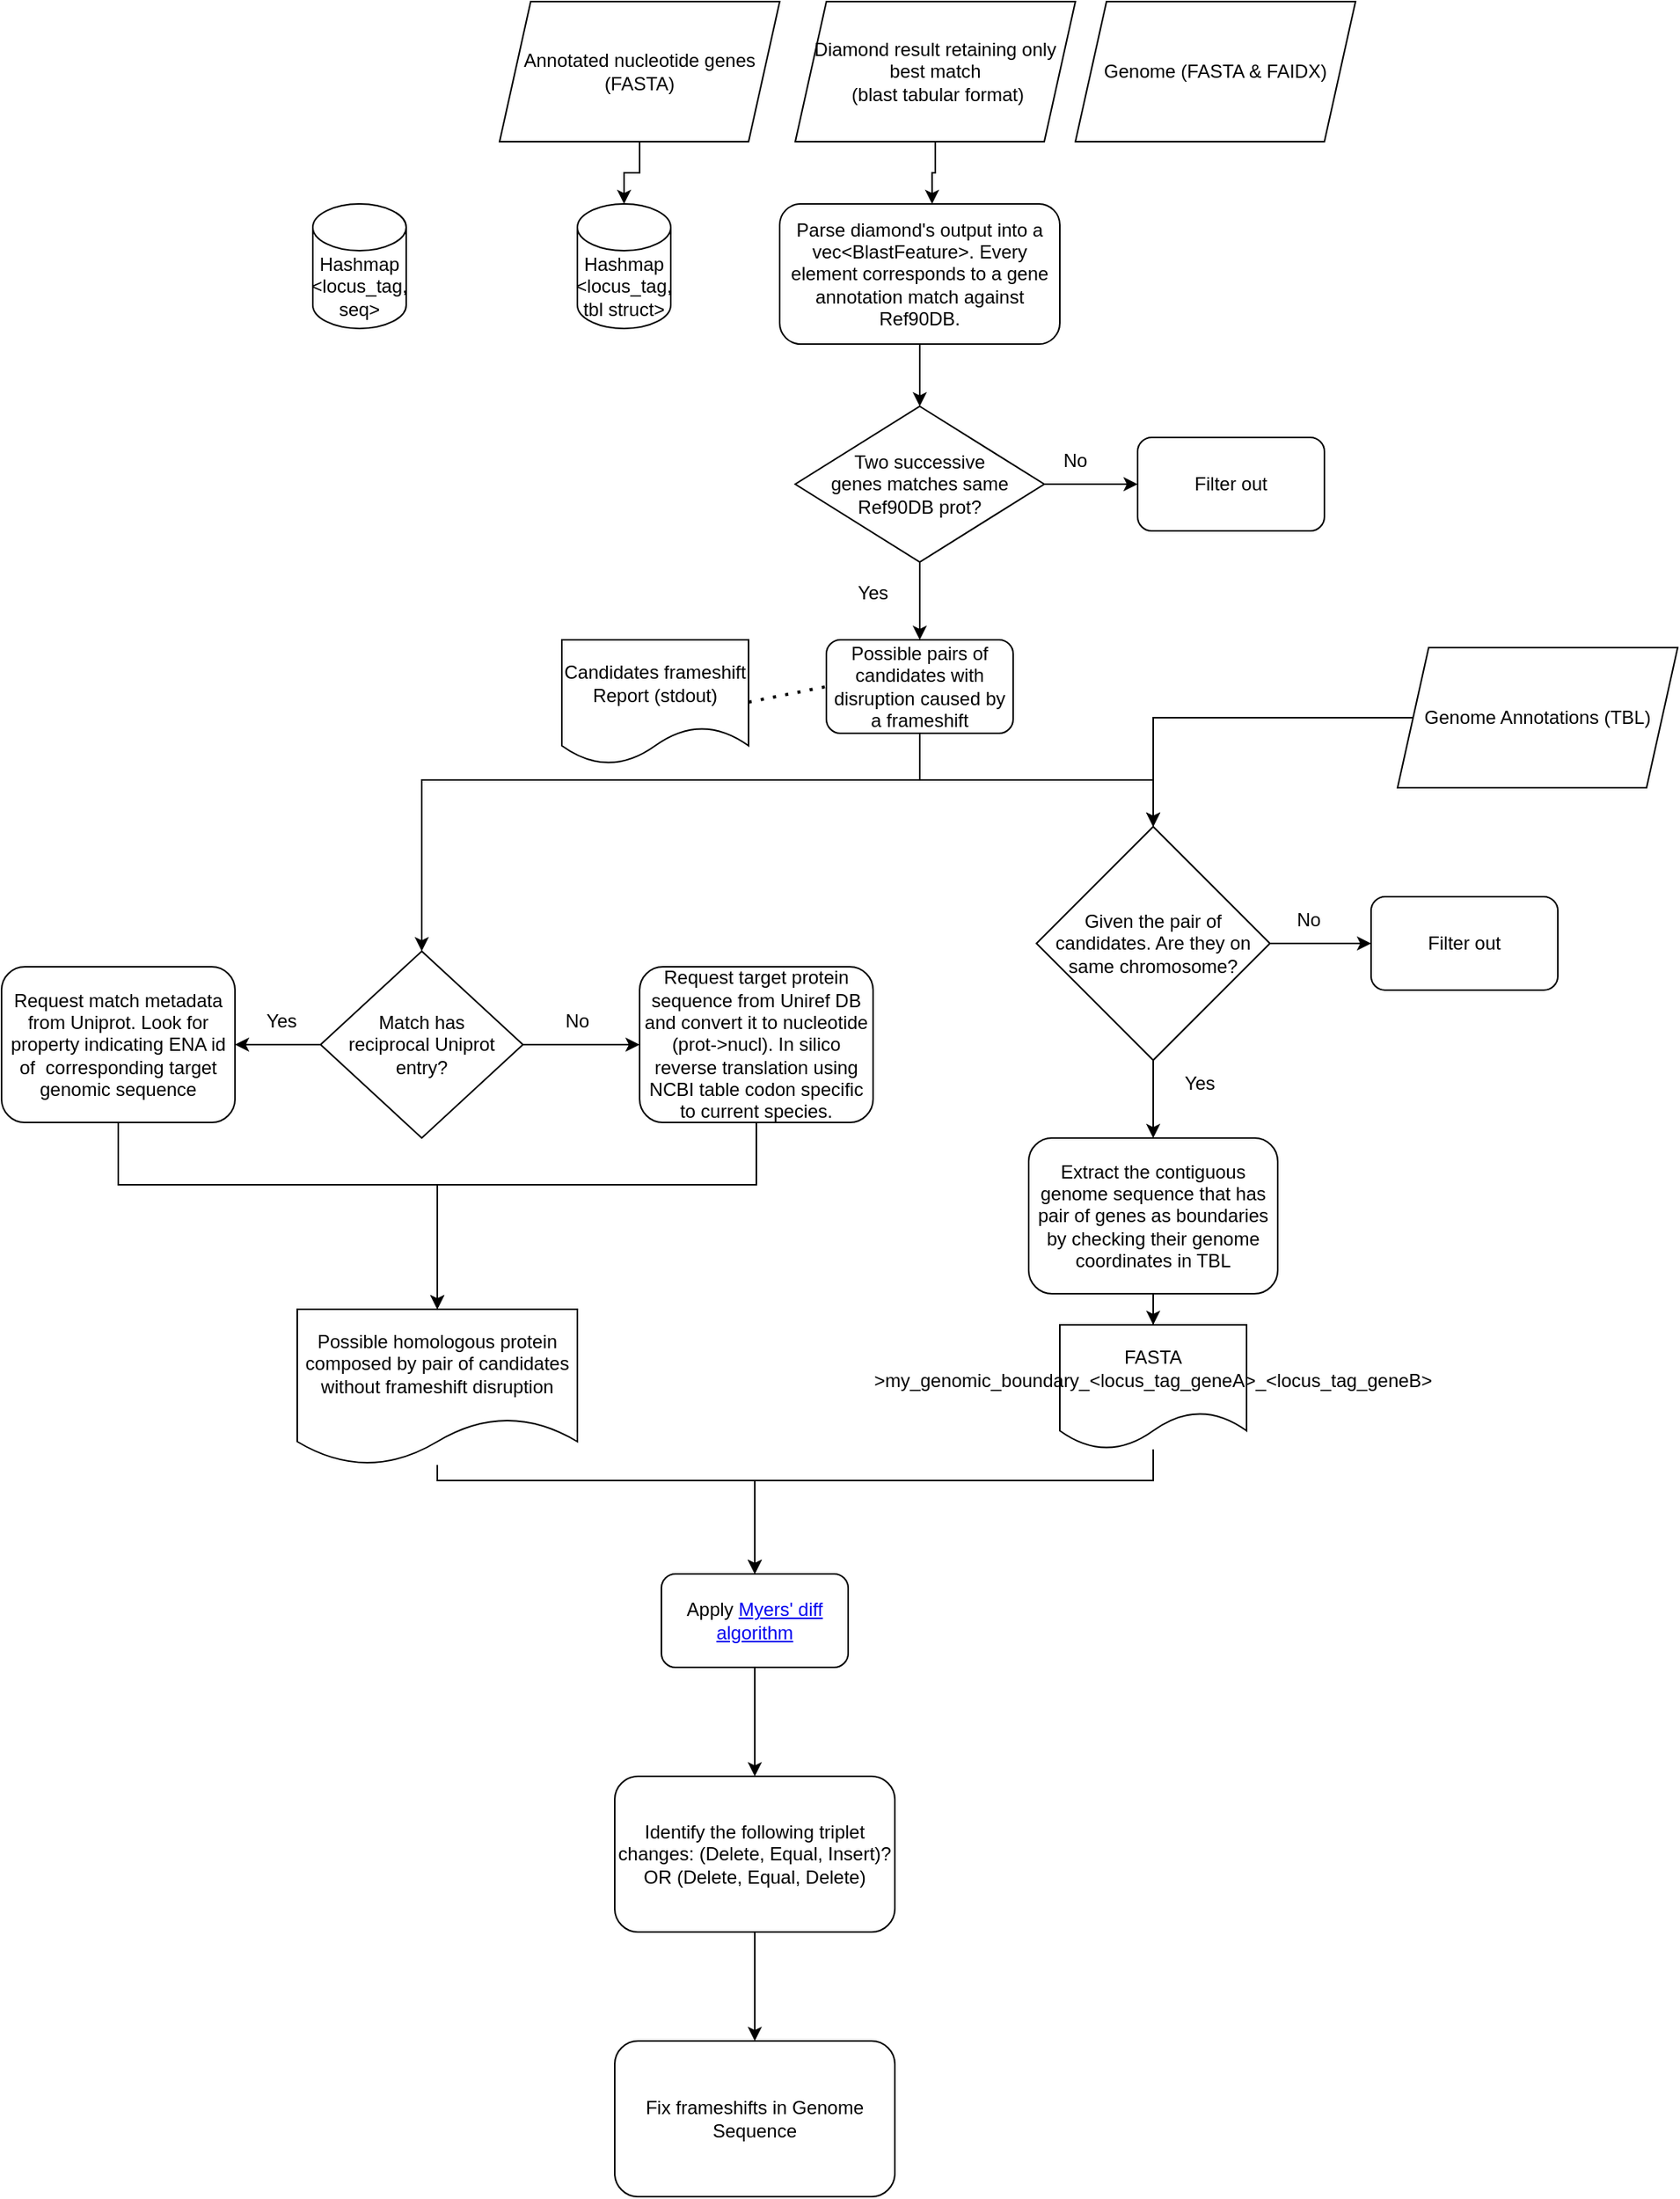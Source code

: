 <mxfile version="16.5.6" type="device"><diagram id="C5RBs43oDa-KdzZeNtuy" name="Page-1"><mxGraphModel dx="2249" dy="820" grid="1" gridSize="10" guides="1" tooltips="1" connect="1" arrows="1" fold="1" page="1" pageScale="1" pageWidth="827" pageHeight="1169" math="0" shadow="0"><root><mxCell id="WIyWlLk6GJQsqaUBKTNV-0"/><mxCell id="WIyWlLk6GJQsqaUBKTNV-1" parent="WIyWlLk6GJQsqaUBKTNV-0"/><mxCell id="pzCFInQcws_x2JMxry9S-96" style="edgeStyle=orthogonalEdgeStyle;rounded=0;orthogonalLoop=1;jettySize=auto;html=1;" edge="1" parent="WIyWlLk6GJQsqaUBKTNV-1" source="pzCFInQcws_x2JMxry9S-0" target="pzCFInQcws_x2JMxry9S-52"><mxGeometry relative="1" as="geometry"/></mxCell><mxCell id="pzCFInQcws_x2JMxry9S-0" value="&lt;div&gt;Annotated nucleotide genes (FASTA)&lt;/div&gt;" style="shape=parallelogram;perimeter=parallelogramPerimeter;whiteSpace=wrap;html=1;fixedSize=1;" vertex="1" parent="WIyWlLk6GJQsqaUBKTNV-1"><mxGeometry x="250" y="370" width="180" height="90" as="geometry"/></mxCell><mxCell id="pzCFInQcws_x2JMxry9S-1" value="&lt;div&gt;Hashmap&lt;/div&gt;&lt;div&gt;&amp;lt;locus_tag, seq&amp;gt;&lt;/div&gt;" style="shape=cylinder3;whiteSpace=wrap;html=1;boundedLbl=1;backgroundOutline=1;size=15;" vertex="1" parent="WIyWlLk6GJQsqaUBKTNV-1"><mxGeometry x="130" y="500" width="60" height="80" as="geometry"/></mxCell><mxCell id="pzCFInQcws_x2JMxry9S-93" style="edgeStyle=orthogonalEdgeStyle;rounded=0;orthogonalLoop=1;jettySize=auto;html=1;exitX=0;exitY=0.5;exitDx=0;exitDy=0;" edge="1" parent="WIyWlLk6GJQsqaUBKTNV-1" source="pzCFInQcws_x2JMxry9S-2" target="pzCFInQcws_x2JMxry9S-84"><mxGeometry relative="1" as="geometry"/></mxCell><mxCell id="pzCFInQcws_x2JMxry9S-2" value="&lt;div&gt;Genome Annotations (TBL)&lt;br&gt;&lt;/div&gt;" style="shape=parallelogram;perimeter=parallelogramPerimeter;whiteSpace=wrap;html=1;fixedSize=1;" vertex="1" parent="WIyWlLk6GJQsqaUBKTNV-1"><mxGeometry x="827" y="785" width="180" height="90" as="geometry"/></mxCell><mxCell id="pzCFInQcws_x2JMxry9S-52" value="&lt;div&gt;Hashmap&lt;/div&gt;&lt;div&gt;&amp;lt;locus_tag, tbl struct&amp;gt;&lt;/div&gt;" style="shape=cylinder3;whiteSpace=wrap;html=1;boundedLbl=1;backgroundOutline=1;size=15;" vertex="1" parent="WIyWlLk6GJQsqaUBKTNV-1"><mxGeometry x="300" y="500" width="60" height="80" as="geometry"/></mxCell><mxCell id="pzCFInQcws_x2JMxry9S-94" style="edgeStyle=orthogonalEdgeStyle;rounded=0;orthogonalLoop=1;jettySize=auto;html=1;exitX=0.5;exitY=1;exitDx=0;exitDy=0;entryX=0.544;entryY=0;entryDx=0;entryDy=0;entryPerimeter=0;" edge="1" parent="WIyWlLk6GJQsqaUBKTNV-1" source="pzCFInQcws_x2JMxry9S-53" target="pzCFInQcws_x2JMxry9S-55"><mxGeometry relative="1" as="geometry"/></mxCell><mxCell id="pzCFInQcws_x2JMxry9S-53" value="&lt;div&gt;Diamond result retaining only best match&lt;/div&gt;&lt;div&gt;&amp;nbsp;(blast tabular format)&lt;/div&gt;" style="shape=parallelogram;perimeter=parallelogramPerimeter;whiteSpace=wrap;html=1;fixedSize=1;" vertex="1" parent="WIyWlLk6GJQsqaUBKTNV-1"><mxGeometry x="440" y="370" width="180" height="90" as="geometry"/></mxCell><mxCell id="pzCFInQcws_x2JMxry9S-54" value="Genome (FASTA &amp;amp; FAIDX)" style="shape=parallelogram;perimeter=parallelogramPerimeter;whiteSpace=wrap;html=1;fixedSize=1;" vertex="1" parent="WIyWlLk6GJQsqaUBKTNV-1"><mxGeometry x="620" y="370" width="180" height="90" as="geometry"/></mxCell><mxCell id="pzCFInQcws_x2JMxry9S-95" style="edgeStyle=orthogonalEdgeStyle;rounded=0;orthogonalLoop=1;jettySize=auto;html=1;exitX=0.5;exitY=1;exitDx=0;exitDy=0;entryX=0.5;entryY=0;entryDx=0;entryDy=0;" edge="1" parent="WIyWlLk6GJQsqaUBKTNV-1" source="pzCFInQcws_x2JMxry9S-55" target="pzCFInQcws_x2JMxry9S-57"><mxGeometry relative="1" as="geometry"/></mxCell><mxCell id="pzCFInQcws_x2JMxry9S-55" value="Parse diamond's output into a vec&amp;lt;BlastFeature&amp;gt;. Every element corresponds to a gene annotation match against Ref90DB." style="rounded=1;whiteSpace=wrap;html=1;" vertex="1" parent="WIyWlLk6GJQsqaUBKTNV-1"><mxGeometry x="430" y="500" width="180" height="90" as="geometry"/></mxCell><mxCell id="pzCFInQcws_x2JMxry9S-66" style="edgeStyle=orthogonalEdgeStyle;rounded=0;orthogonalLoop=1;jettySize=auto;html=1;exitX=1;exitY=0.5;exitDx=0;exitDy=0;entryX=0;entryY=0.5;entryDx=0;entryDy=0;" edge="1" parent="WIyWlLk6GJQsqaUBKTNV-1" source="pzCFInQcws_x2JMxry9S-57" target="pzCFInQcws_x2JMxry9S-62"><mxGeometry relative="1" as="geometry"/></mxCell><mxCell id="pzCFInQcws_x2JMxry9S-68" style="edgeStyle=orthogonalEdgeStyle;rounded=0;orthogonalLoop=1;jettySize=auto;html=1;" edge="1" parent="WIyWlLk6GJQsqaUBKTNV-1" source="pzCFInQcws_x2JMxry9S-57" target="pzCFInQcws_x2JMxry9S-61"><mxGeometry relative="1" as="geometry"/></mxCell><mxCell id="pzCFInQcws_x2JMxry9S-57" value="&lt;div&gt;Two successive &lt;br&gt;&lt;/div&gt;&lt;div&gt;genes matches same Ref90DB prot?&lt;/div&gt;" style="rhombus;whiteSpace=wrap;html=1;" vertex="1" parent="WIyWlLk6GJQsqaUBKTNV-1"><mxGeometry x="440" y="630" width="160" height="100" as="geometry"/></mxCell><mxCell id="pzCFInQcws_x2JMxry9S-78" style="edgeStyle=orthogonalEdgeStyle;rounded=0;orthogonalLoop=1;jettySize=auto;html=1;" edge="1" parent="WIyWlLk6GJQsqaUBKTNV-1" source="pzCFInQcws_x2JMxry9S-61" target="pzCFInQcws_x2JMxry9S-74"><mxGeometry relative="1" as="geometry"><Array as="points"><mxPoint x="520" y="870"/><mxPoint x="200" y="870"/></Array></mxGeometry></mxCell><mxCell id="pzCFInQcws_x2JMxry9S-91" style="edgeStyle=orthogonalEdgeStyle;rounded=0;orthogonalLoop=1;jettySize=auto;html=1;exitX=0.5;exitY=1;exitDx=0;exitDy=0;" edge="1" parent="WIyWlLk6GJQsqaUBKTNV-1" source="pzCFInQcws_x2JMxry9S-61" target="pzCFInQcws_x2JMxry9S-84"><mxGeometry relative="1" as="geometry"/></mxCell><mxCell id="pzCFInQcws_x2JMxry9S-61" value="Possible pairs of candidates with disruption caused by a frameshift" style="rounded=1;whiteSpace=wrap;html=1;" vertex="1" parent="WIyWlLk6GJQsqaUBKTNV-1"><mxGeometry x="460" y="780" width="120" height="60" as="geometry"/></mxCell><mxCell id="pzCFInQcws_x2JMxry9S-62" value="Filter out" style="rounded=1;whiteSpace=wrap;html=1;" vertex="1" parent="WIyWlLk6GJQsqaUBKTNV-1"><mxGeometry x="660" y="650" width="120" height="60" as="geometry"/></mxCell><mxCell id="pzCFInQcws_x2JMxry9S-67" value="No" style="text;html=1;strokeColor=none;fillColor=none;align=center;verticalAlign=middle;whiteSpace=wrap;rounded=0;" vertex="1" parent="WIyWlLk6GJQsqaUBKTNV-1"><mxGeometry x="590" y="650" width="60" height="30" as="geometry"/></mxCell><mxCell id="pzCFInQcws_x2JMxry9S-69" value="Yes" style="text;html=1;strokeColor=none;fillColor=none;align=center;verticalAlign=middle;whiteSpace=wrap;rounded=0;" vertex="1" parent="WIyWlLk6GJQsqaUBKTNV-1"><mxGeometry x="460" y="735" width="60" height="30" as="geometry"/></mxCell><mxCell id="pzCFInQcws_x2JMxry9S-70" value="Candidates frameshift Report (stdout)" style="shape=document;whiteSpace=wrap;html=1;boundedLbl=1;" vertex="1" parent="WIyWlLk6GJQsqaUBKTNV-1"><mxGeometry x="290" y="780" width="120" height="80" as="geometry"/></mxCell><mxCell id="pzCFInQcws_x2JMxry9S-71" value="" style="endArrow=none;dashed=1;html=1;dashPattern=1 3;strokeWidth=2;rounded=0;exitX=1;exitY=0.5;exitDx=0;exitDy=0;entryX=0;entryY=0.5;entryDx=0;entryDy=0;" edge="1" parent="WIyWlLk6GJQsqaUBKTNV-1" source="pzCFInQcws_x2JMxry9S-70" target="pzCFInQcws_x2JMxry9S-61"><mxGeometry width="50" height="50" relative="1" as="geometry"><mxPoint x="390" y="920" as="sourcePoint"/><mxPoint x="440" y="870" as="targetPoint"/></mxGeometry></mxCell><mxCell id="pzCFInQcws_x2JMxry9S-100" style="edgeStyle=orthogonalEdgeStyle;rounded=0;orthogonalLoop=1;jettySize=auto;html=1;" edge="1" parent="WIyWlLk6GJQsqaUBKTNV-1" source="pzCFInQcws_x2JMxry9S-72" target="pzCFInQcws_x2JMxry9S-99"><mxGeometry relative="1" as="geometry"><Array as="points"><mxPoint x="5" y="1130"/><mxPoint x="210" y="1130"/></Array></mxGeometry></mxCell><mxCell id="pzCFInQcws_x2JMxry9S-72" value="Request match metadata from Uniprot. Look for property indicating ENA id of&amp;nbsp; corresponding target genomic sequence" style="rounded=1;whiteSpace=wrap;html=1;" vertex="1" parent="WIyWlLk6GJQsqaUBKTNV-1"><mxGeometry x="-70" y="990" width="150" height="100" as="geometry"/></mxCell><mxCell id="pzCFInQcws_x2JMxry9S-76" style="edgeStyle=orthogonalEdgeStyle;rounded=0;orthogonalLoop=1;jettySize=auto;html=1;exitX=0;exitY=0.5;exitDx=0;exitDy=0;entryX=1;entryY=0.5;entryDx=0;entryDy=0;" edge="1" parent="WIyWlLk6GJQsqaUBKTNV-1" source="pzCFInQcws_x2JMxry9S-74" target="pzCFInQcws_x2JMxry9S-72"><mxGeometry relative="1" as="geometry"/></mxCell><mxCell id="pzCFInQcws_x2JMxry9S-77" style="edgeStyle=orthogonalEdgeStyle;rounded=0;orthogonalLoop=1;jettySize=auto;html=1;exitX=1;exitY=0.5;exitDx=0;exitDy=0;" edge="1" parent="WIyWlLk6GJQsqaUBKTNV-1" source="pzCFInQcws_x2JMxry9S-74" target="pzCFInQcws_x2JMxry9S-75"><mxGeometry relative="1" as="geometry"/></mxCell><mxCell id="pzCFInQcws_x2JMxry9S-74" value="&lt;div&gt;Match has &lt;br&gt;&lt;/div&gt;&lt;div&gt;reciprocal Uniprot entry?&lt;/div&gt;" style="rhombus;whiteSpace=wrap;html=1;" vertex="1" parent="WIyWlLk6GJQsqaUBKTNV-1"><mxGeometry x="135" y="980" width="130" height="120" as="geometry"/></mxCell><mxCell id="pzCFInQcws_x2JMxry9S-101" style="edgeStyle=orthogonalEdgeStyle;rounded=0;orthogonalLoop=1;jettySize=auto;html=1;" edge="1" parent="WIyWlLk6GJQsqaUBKTNV-1" source="pzCFInQcws_x2JMxry9S-75"><mxGeometry relative="1" as="geometry"><mxPoint x="210" y="1210" as="targetPoint"/><Array as="points"><mxPoint x="415" y="1130"/><mxPoint x="210" y="1130"/></Array></mxGeometry></mxCell><mxCell id="pzCFInQcws_x2JMxry9S-75" value="Request target protein sequence from Uniref DB and convert it to nucleotide (prot-&amp;gt;nucl). In silico reverse translation using NCBI table codon specific to current species." style="rounded=1;whiteSpace=wrap;html=1;" vertex="1" parent="WIyWlLk6GJQsqaUBKTNV-1"><mxGeometry x="340" y="990" width="150" height="100" as="geometry"/></mxCell><mxCell id="pzCFInQcws_x2JMxry9S-79" value="Yes" style="text;html=1;strokeColor=none;fillColor=none;align=center;verticalAlign=middle;whiteSpace=wrap;rounded=0;" vertex="1" parent="WIyWlLk6GJQsqaUBKTNV-1"><mxGeometry x="80" y="1010" width="60" height="30" as="geometry"/></mxCell><mxCell id="pzCFInQcws_x2JMxry9S-80" value="No" style="text;html=1;strokeColor=none;fillColor=none;align=center;verticalAlign=middle;whiteSpace=wrap;rounded=0;" vertex="1" parent="WIyWlLk6GJQsqaUBKTNV-1"><mxGeometry x="270" y="1010" width="60" height="30" as="geometry"/></mxCell><mxCell id="pzCFInQcws_x2JMxry9S-98" style="edgeStyle=orthogonalEdgeStyle;rounded=0;orthogonalLoop=1;jettySize=auto;html=1;" edge="1" parent="WIyWlLk6GJQsqaUBKTNV-1" source="pzCFInQcws_x2JMxry9S-82" target="pzCFInQcws_x2JMxry9S-83"><mxGeometry relative="1" as="geometry"/></mxCell><mxCell id="pzCFInQcws_x2JMxry9S-82" value="Extract the contiguous genome sequence that has pair of genes as boundaries by checking their genome coordinates in TBL" style="rounded=1;whiteSpace=wrap;html=1;" vertex="1" parent="WIyWlLk6GJQsqaUBKTNV-1"><mxGeometry x="590" y="1100" width="160" height="100" as="geometry"/></mxCell><mxCell id="pzCFInQcws_x2JMxry9S-104" style="edgeStyle=orthogonalEdgeStyle;rounded=0;orthogonalLoop=1;jettySize=auto;html=1;entryX=0.5;entryY=0;entryDx=0;entryDy=0;" edge="1" parent="WIyWlLk6GJQsqaUBKTNV-1" source="pzCFInQcws_x2JMxry9S-83" target="pzCFInQcws_x2JMxry9S-102"><mxGeometry relative="1" as="geometry"><Array as="points"><mxPoint x="670" y="1320"/><mxPoint x="414" y="1320"/></Array></mxGeometry></mxCell><mxCell id="pzCFInQcws_x2JMxry9S-83" value="&lt;div&gt;FASTA&lt;/div&gt;&lt;div&gt;&amp;gt;my_genomic_boundary_&amp;lt;locus_tag_geneA&amp;gt;_&amp;lt;locus_tag_geneB&amp;gt;&lt;/div&gt;" style="shape=document;whiteSpace=wrap;html=1;boundedLbl=1;" vertex="1" parent="WIyWlLk6GJQsqaUBKTNV-1"><mxGeometry x="610" y="1220" width="120" height="80" as="geometry"/></mxCell><mxCell id="pzCFInQcws_x2JMxry9S-88" style="edgeStyle=orthogonalEdgeStyle;rounded=0;orthogonalLoop=1;jettySize=auto;html=1;exitX=1;exitY=0.5;exitDx=0;exitDy=0;" edge="1" parent="WIyWlLk6GJQsqaUBKTNV-1" source="pzCFInQcws_x2JMxry9S-84" target="pzCFInQcws_x2JMxry9S-86"><mxGeometry relative="1" as="geometry"/></mxCell><mxCell id="pzCFInQcws_x2JMxry9S-89" style="edgeStyle=orthogonalEdgeStyle;rounded=0;orthogonalLoop=1;jettySize=auto;html=1;exitX=0.5;exitY=1;exitDx=0;exitDy=0;entryX=0.5;entryY=0;entryDx=0;entryDy=0;" edge="1" parent="WIyWlLk6GJQsqaUBKTNV-1" source="pzCFInQcws_x2JMxry9S-84" target="pzCFInQcws_x2JMxry9S-82"><mxGeometry relative="1" as="geometry"/></mxCell><mxCell id="pzCFInQcws_x2JMxry9S-84" value="&lt;div&gt;Given the pair of candidates. Are they on same chromosome?&lt;br&gt;&lt;/div&gt;" style="rhombus;whiteSpace=wrap;html=1;" vertex="1" parent="WIyWlLk6GJQsqaUBKTNV-1"><mxGeometry x="595" y="900" width="150" height="150" as="geometry"/></mxCell><mxCell id="pzCFInQcws_x2JMxry9S-86" value="Filter out" style="rounded=1;whiteSpace=wrap;html=1;" vertex="1" parent="WIyWlLk6GJQsqaUBKTNV-1"><mxGeometry x="810" y="945" width="120" height="60" as="geometry"/></mxCell><mxCell id="pzCFInQcws_x2JMxry9S-87" value="No" style="text;html=1;strokeColor=none;fillColor=none;align=center;verticalAlign=middle;whiteSpace=wrap;rounded=0;" vertex="1" parent="WIyWlLk6GJQsqaUBKTNV-1"><mxGeometry x="740" y="945" width="60" height="30" as="geometry"/></mxCell><mxCell id="pzCFInQcws_x2JMxry9S-90" value="Yes" style="text;html=1;strokeColor=none;fillColor=none;align=center;verticalAlign=middle;whiteSpace=wrap;rounded=0;" vertex="1" parent="WIyWlLk6GJQsqaUBKTNV-1"><mxGeometry x="670" y="1050" width="60" height="30" as="geometry"/></mxCell><mxCell id="pzCFInQcws_x2JMxry9S-103" style="edgeStyle=orthogonalEdgeStyle;rounded=0;orthogonalLoop=1;jettySize=auto;html=1;" edge="1" parent="WIyWlLk6GJQsqaUBKTNV-1" source="pzCFInQcws_x2JMxry9S-99" target="pzCFInQcws_x2JMxry9S-102"><mxGeometry relative="1" as="geometry"><Array as="points"><mxPoint x="210" y="1320"/><mxPoint x="414" y="1320"/></Array></mxGeometry></mxCell><mxCell id="pzCFInQcws_x2JMxry9S-99" value="&lt;div&gt;Possible homologous protein composed by pair of candidates without frameshift disruption&lt;/div&gt;" style="shape=document;whiteSpace=wrap;html=1;boundedLbl=1;" vertex="1" parent="WIyWlLk6GJQsqaUBKTNV-1"><mxGeometry x="120" y="1210" width="180" height="100" as="geometry"/></mxCell><mxCell id="pzCFInQcws_x2JMxry9S-106" style="edgeStyle=orthogonalEdgeStyle;rounded=0;orthogonalLoop=1;jettySize=auto;html=1;entryX=0.5;entryY=0;entryDx=0;entryDy=0;" edge="1" parent="WIyWlLk6GJQsqaUBKTNV-1" source="pzCFInQcws_x2JMxry9S-102" target="pzCFInQcws_x2JMxry9S-105"><mxGeometry relative="1" as="geometry"><mxPoint x="414" y="1480" as="targetPoint"/></mxGeometry></mxCell><mxCell id="pzCFInQcws_x2JMxry9S-102" value="Apply &lt;a href=&quot;https://neil.fraser.name/writing/diff/myers.pdf&quot;&gt;Myers' diff algorithm&lt;/a&gt;" style="rounded=1;whiteSpace=wrap;html=1;" vertex="1" parent="WIyWlLk6GJQsqaUBKTNV-1"><mxGeometry x="354" y="1380" width="120" height="60" as="geometry"/></mxCell><mxCell id="pzCFInQcws_x2JMxry9S-108" style="edgeStyle=orthogonalEdgeStyle;rounded=0;orthogonalLoop=1;jettySize=auto;html=1;entryX=0.5;entryY=0;entryDx=0;entryDy=0;" edge="1" parent="WIyWlLk6GJQsqaUBKTNV-1" source="pzCFInQcws_x2JMxry9S-105" target="pzCFInQcws_x2JMxry9S-107"><mxGeometry relative="1" as="geometry"/></mxCell><mxCell id="pzCFInQcws_x2JMxry9S-105" value="Identify the following triplet changes: (Delete, Equal, Insert)? OR (Delete, Equal, Delete)" style="rounded=1;whiteSpace=wrap;html=1;" vertex="1" parent="WIyWlLk6GJQsqaUBKTNV-1"><mxGeometry x="324" y="1510" width="180" height="100" as="geometry"/></mxCell><mxCell id="pzCFInQcws_x2JMxry9S-107" value="Fix frameshifts in Genome Sequence" style="rounded=1;whiteSpace=wrap;html=1;" vertex="1" parent="WIyWlLk6GJQsqaUBKTNV-1"><mxGeometry x="324" y="1680" width="180" height="100" as="geometry"/></mxCell></root></mxGraphModel></diagram></mxfile>